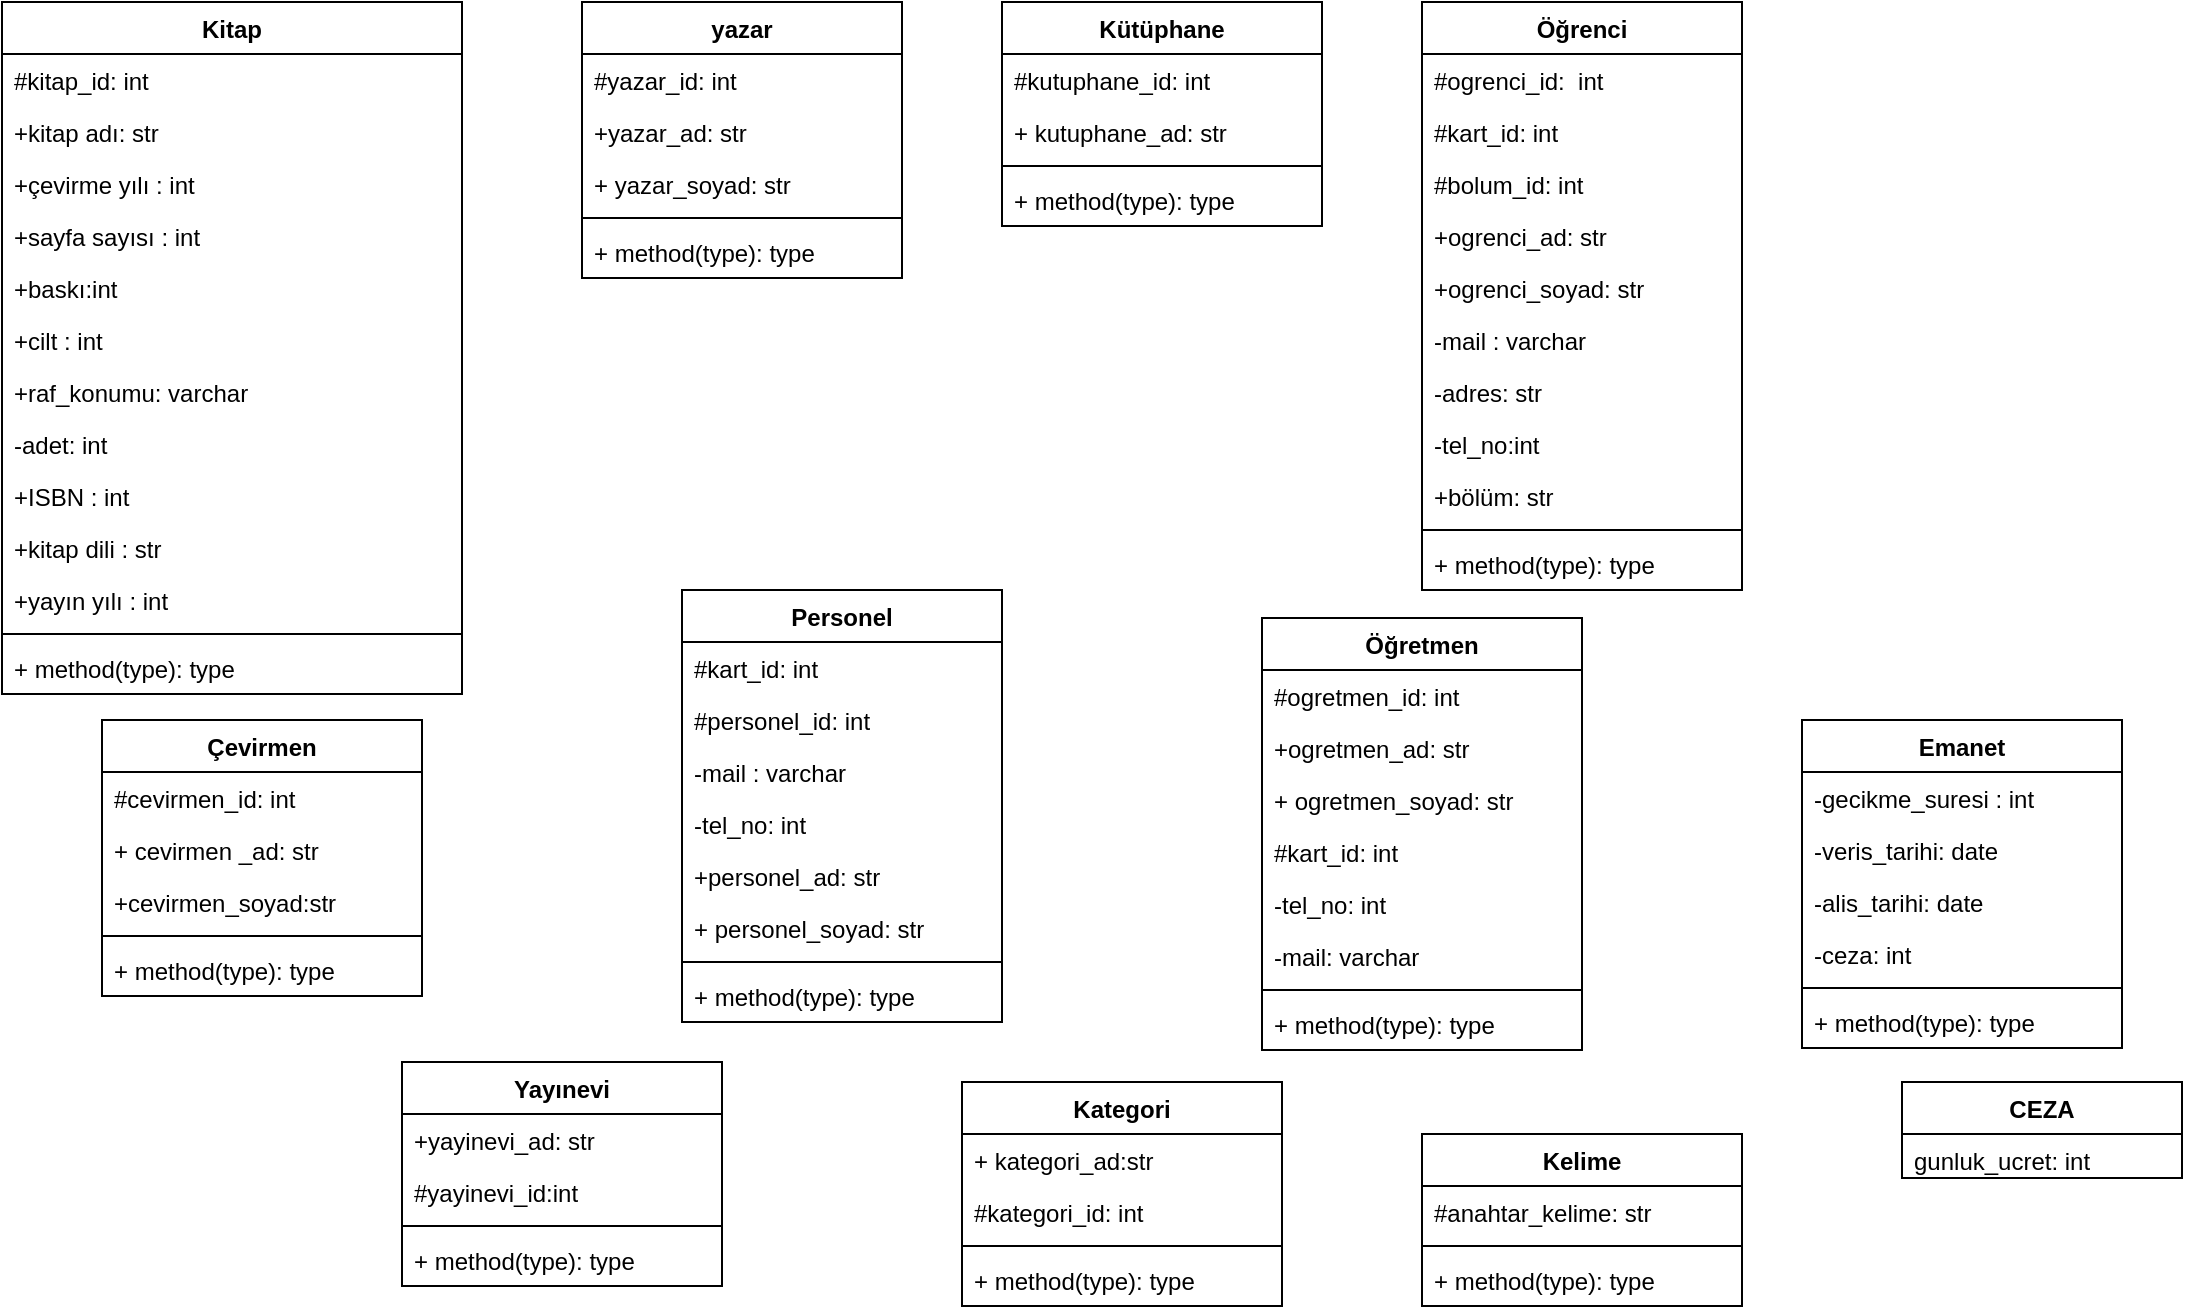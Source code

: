 <mxfile version="17.2.1" type="device"><diagram id="C5RBs43oDa-KdzZeNtuy" name="Page-1"><mxGraphModel dx="1185" dy="714" grid="1" gridSize="10" guides="1" tooltips="1" connect="1" arrows="1" fold="1" page="1" pageScale="1" pageWidth="1920" pageHeight="1200" math="0" shadow="0"><root><mxCell id="WIyWlLk6GJQsqaUBKTNV-0"/><mxCell id="WIyWlLk6GJQsqaUBKTNV-1" parent="WIyWlLk6GJQsqaUBKTNV-0"/><mxCell id="hGN2QJU3BA1xTsvOz-jd-17" value="Kitap" style="swimlane;fontStyle=1;align=center;verticalAlign=top;childLayout=stackLayout;horizontal=1;startSize=26;horizontalStack=0;resizeParent=1;resizeParentMax=0;resizeLast=0;collapsible=1;marginBottom=0;" vertex="1" parent="WIyWlLk6GJQsqaUBKTNV-1"><mxGeometry x="620" y="400" width="230" height="346" as="geometry"/></mxCell><mxCell id="hGN2QJU3BA1xTsvOz-jd-22" value="#kitap_id: int" style="text;strokeColor=none;fillColor=none;align=left;verticalAlign=top;spacingLeft=4;spacingRight=4;overflow=hidden;rotatable=0;points=[[0,0.5],[1,0.5]];portConstraint=eastwest;" vertex="1" parent="hGN2QJU3BA1xTsvOz-jd-17"><mxGeometry y="26" width="230" height="26" as="geometry"/></mxCell><mxCell id="hGN2QJU3BA1xTsvOz-jd-26" value="+kitap adı: str" style="text;strokeColor=none;fillColor=none;align=left;verticalAlign=top;spacingLeft=4;spacingRight=4;overflow=hidden;rotatable=0;points=[[0,0.5],[1,0.5]];portConstraint=eastwest;" vertex="1" parent="hGN2QJU3BA1xTsvOz-jd-17"><mxGeometry y="52" width="230" height="26" as="geometry"/></mxCell><mxCell id="hGN2QJU3BA1xTsvOz-jd-30" value="+çevirme yılı : int" style="text;strokeColor=none;fillColor=none;align=left;verticalAlign=top;spacingLeft=4;spacingRight=4;overflow=hidden;rotatable=0;points=[[0,0.5],[1,0.5]];portConstraint=eastwest;" vertex="1" parent="hGN2QJU3BA1xTsvOz-jd-17"><mxGeometry y="78" width="230" height="26" as="geometry"/></mxCell><mxCell id="hGN2QJU3BA1xTsvOz-jd-33" value="+sayfa sayısı : int" style="text;strokeColor=none;fillColor=none;align=left;verticalAlign=top;spacingLeft=4;spacingRight=4;overflow=hidden;rotatable=0;points=[[0,0.5],[1,0.5]];portConstraint=eastwest;" vertex="1" parent="hGN2QJU3BA1xTsvOz-jd-17"><mxGeometry y="104" width="230" height="26" as="geometry"/></mxCell><mxCell id="hGN2QJU3BA1xTsvOz-jd-32" value="+baskı:int" style="text;strokeColor=none;fillColor=none;align=left;verticalAlign=top;spacingLeft=4;spacingRight=4;overflow=hidden;rotatable=0;points=[[0,0.5],[1,0.5]];portConstraint=eastwest;" vertex="1" parent="hGN2QJU3BA1xTsvOz-jd-17"><mxGeometry y="130" width="230" height="26" as="geometry"/></mxCell><mxCell id="hGN2QJU3BA1xTsvOz-jd-31" value="+cilt : int" style="text;strokeColor=none;fillColor=none;align=left;verticalAlign=top;spacingLeft=4;spacingRight=4;overflow=hidden;rotatable=0;points=[[0,0.5],[1,0.5]];portConstraint=eastwest;" vertex="1" parent="hGN2QJU3BA1xTsvOz-jd-17"><mxGeometry y="156" width="230" height="26" as="geometry"/></mxCell><mxCell id="hGN2QJU3BA1xTsvOz-jd-122" value="+raf_konumu: varchar" style="text;strokeColor=none;fillColor=none;align=left;verticalAlign=top;spacingLeft=4;spacingRight=4;overflow=hidden;rotatable=0;points=[[0,0.5],[1,0.5]];portConstraint=eastwest;" vertex="1" parent="hGN2QJU3BA1xTsvOz-jd-17"><mxGeometry y="182" width="230" height="26" as="geometry"/></mxCell><mxCell id="hGN2QJU3BA1xTsvOz-jd-123" value="-adet: int&#10;" style="text;strokeColor=none;fillColor=none;align=left;verticalAlign=top;spacingLeft=4;spacingRight=4;overflow=hidden;rotatable=0;points=[[0,0.5],[1,0.5]];portConstraint=eastwest;" vertex="1" parent="hGN2QJU3BA1xTsvOz-jd-17"><mxGeometry y="208" width="230" height="26" as="geometry"/></mxCell><mxCell id="hGN2QJU3BA1xTsvOz-jd-29" value="+ISBN : int" style="text;strokeColor=none;fillColor=none;align=left;verticalAlign=top;spacingLeft=4;spacingRight=4;overflow=hidden;rotatable=0;points=[[0,0.5],[1,0.5]];portConstraint=eastwest;" vertex="1" parent="hGN2QJU3BA1xTsvOz-jd-17"><mxGeometry y="234" width="230" height="26" as="geometry"/></mxCell><mxCell id="hGN2QJU3BA1xTsvOz-jd-35" value="+kitap dili : str" style="text;strokeColor=none;fillColor=none;align=left;verticalAlign=top;spacingLeft=4;spacingRight=4;overflow=hidden;rotatable=0;points=[[0,0.5],[1,0.5]];portConstraint=eastwest;" vertex="1" parent="hGN2QJU3BA1xTsvOz-jd-17"><mxGeometry y="260" width="230" height="26" as="geometry"/></mxCell><mxCell id="hGN2QJU3BA1xTsvOz-jd-34" value="+yayın yılı : int" style="text;strokeColor=none;fillColor=none;align=left;verticalAlign=top;spacingLeft=4;spacingRight=4;overflow=hidden;rotatable=0;points=[[0,0.5],[1,0.5]];portConstraint=eastwest;" vertex="1" parent="hGN2QJU3BA1xTsvOz-jd-17"><mxGeometry y="286" width="230" height="26" as="geometry"/></mxCell><mxCell id="hGN2QJU3BA1xTsvOz-jd-19" value="" style="line;strokeWidth=1;fillColor=none;align=left;verticalAlign=middle;spacingTop=-1;spacingLeft=3;spacingRight=3;rotatable=0;labelPosition=right;points=[];portConstraint=eastwest;" vertex="1" parent="hGN2QJU3BA1xTsvOz-jd-17"><mxGeometry y="312" width="230" height="8" as="geometry"/></mxCell><mxCell id="hGN2QJU3BA1xTsvOz-jd-20" value="+ method(type): type" style="text;strokeColor=none;fillColor=none;align=left;verticalAlign=top;spacingLeft=4;spacingRight=4;overflow=hidden;rotatable=0;points=[[0,0.5],[1,0.5]];portConstraint=eastwest;" vertex="1" parent="hGN2QJU3BA1xTsvOz-jd-17"><mxGeometry y="320" width="230" height="26" as="geometry"/></mxCell><mxCell id="hGN2QJU3BA1xTsvOz-jd-41" value="yazar" style="swimlane;fontStyle=1;align=center;verticalAlign=top;childLayout=stackLayout;horizontal=1;startSize=26;horizontalStack=0;resizeParent=1;resizeParentMax=0;resizeLast=0;collapsible=1;marginBottom=0;" vertex="1" parent="WIyWlLk6GJQsqaUBKTNV-1"><mxGeometry x="910" y="400" width="160" height="138" as="geometry"/></mxCell><mxCell id="hGN2QJU3BA1xTsvOz-jd-42" value="#yazar_id: int" style="text;strokeColor=none;fillColor=none;align=left;verticalAlign=top;spacingLeft=4;spacingRight=4;overflow=hidden;rotatable=0;points=[[0,0.5],[1,0.5]];portConstraint=eastwest;" vertex="1" parent="hGN2QJU3BA1xTsvOz-jd-41"><mxGeometry y="26" width="160" height="26" as="geometry"/></mxCell><mxCell id="hGN2QJU3BA1xTsvOz-jd-45" value="+yazar_ad: str" style="text;strokeColor=none;fillColor=none;align=left;verticalAlign=top;spacingLeft=4;spacingRight=4;overflow=hidden;rotatable=0;points=[[0,0.5],[1,0.5]];portConstraint=eastwest;" vertex="1" parent="hGN2QJU3BA1xTsvOz-jd-41"><mxGeometry y="52" width="160" height="26" as="geometry"/></mxCell><mxCell id="hGN2QJU3BA1xTsvOz-jd-46" value="+ yazar_soyad: str" style="text;strokeColor=none;fillColor=none;align=left;verticalAlign=top;spacingLeft=4;spacingRight=4;overflow=hidden;rotatable=0;points=[[0,0.5],[1,0.5]];portConstraint=eastwest;" vertex="1" parent="hGN2QJU3BA1xTsvOz-jd-41"><mxGeometry y="78" width="160" height="26" as="geometry"/></mxCell><mxCell id="hGN2QJU3BA1xTsvOz-jd-43" value="" style="line;strokeWidth=1;fillColor=none;align=left;verticalAlign=middle;spacingTop=-1;spacingLeft=3;spacingRight=3;rotatable=0;labelPosition=right;points=[];portConstraint=eastwest;" vertex="1" parent="hGN2QJU3BA1xTsvOz-jd-41"><mxGeometry y="104" width="160" height="8" as="geometry"/></mxCell><mxCell id="hGN2QJU3BA1xTsvOz-jd-44" value="+ method(type): type" style="text;strokeColor=none;fillColor=none;align=left;verticalAlign=top;spacingLeft=4;spacingRight=4;overflow=hidden;rotatable=0;points=[[0,0.5],[1,0.5]];portConstraint=eastwest;" vertex="1" parent="hGN2QJU3BA1xTsvOz-jd-41"><mxGeometry y="112" width="160" height="26" as="geometry"/></mxCell><mxCell id="hGN2QJU3BA1xTsvOz-jd-48" value="Kütüphane" style="swimlane;fontStyle=1;align=center;verticalAlign=top;childLayout=stackLayout;horizontal=1;startSize=26;horizontalStack=0;resizeParent=1;resizeParentMax=0;resizeLast=0;collapsible=1;marginBottom=0;" vertex="1" parent="WIyWlLk6GJQsqaUBKTNV-1"><mxGeometry x="1120" y="400" width="160" height="112" as="geometry"/></mxCell><mxCell id="hGN2QJU3BA1xTsvOz-jd-49" value="#kutuphane_id: int" style="text;strokeColor=none;fillColor=none;align=left;verticalAlign=top;spacingLeft=4;spacingRight=4;overflow=hidden;rotatable=0;points=[[0,0.5],[1,0.5]];portConstraint=eastwest;" vertex="1" parent="hGN2QJU3BA1xTsvOz-jd-48"><mxGeometry y="26" width="160" height="26" as="geometry"/></mxCell><mxCell id="hGN2QJU3BA1xTsvOz-jd-52" value="+ kutuphane_ad: str" style="text;strokeColor=none;fillColor=none;align=left;verticalAlign=top;spacingLeft=4;spacingRight=4;overflow=hidden;rotatable=0;points=[[0,0.5],[1,0.5]];portConstraint=eastwest;" vertex="1" parent="hGN2QJU3BA1xTsvOz-jd-48"><mxGeometry y="52" width="160" height="26" as="geometry"/></mxCell><mxCell id="hGN2QJU3BA1xTsvOz-jd-50" value="" style="line;strokeWidth=1;fillColor=none;align=left;verticalAlign=middle;spacingTop=-1;spacingLeft=3;spacingRight=3;rotatable=0;labelPosition=right;points=[];portConstraint=eastwest;" vertex="1" parent="hGN2QJU3BA1xTsvOz-jd-48"><mxGeometry y="78" width="160" height="8" as="geometry"/></mxCell><mxCell id="hGN2QJU3BA1xTsvOz-jd-51" value="+ method(type): type" style="text;strokeColor=none;fillColor=none;align=left;verticalAlign=top;spacingLeft=4;spacingRight=4;overflow=hidden;rotatable=0;points=[[0,0.5],[1,0.5]];portConstraint=eastwest;" vertex="1" parent="hGN2QJU3BA1xTsvOz-jd-48"><mxGeometry y="86" width="160" height="26" as="geometry"/></mxCell><mxCell id="hGN2QJU3BA1xTsvOz-jd-53" value="Öğrenci" style="swimlane;fontStyle=1;align=center;verticalAlign=top;childLayout=stackLayout;horizontal=1;startSize=26;horizontalStack=0;resizeParent=1;resizeParentMax=0;resizeLast=0;collapsible=1;marginBottom=0;" vertex="1" parent="WIyWlLk6GJQsqaUBKTNV-1"><mxGeometry x="1330" y="400" width="160" height="294" as="geometry"/></mxCell><mxCell id="hGN2QJU3BA1xTsvOz-jd-54" value="#ogrenci_id:  int" style="text;strokeColor=none;fillColor=none;align=left;verticalAlign=top;spacingLeft=4;spacingRight=4;overflow=hidden;rotatable=0;points=[[0,0.5],[1,0.5]];portConstraint=eastwest;" vertex="1" parent="hGN2QJU3BA1xTsvOz-jd-53"><mxGeometry y="26" width="160" height="26" as="geometry"/></mxCell><mxCell id="hGN2QJU3BA1xTsvOz-jd-57" value="#kart_id: int" style="text;strokeColor=none;fillColor=none;align=left;verticalAlign=top;spacingLeft=4;spacingRight=4;overflow=hidden;rotatable=0;points=[[0,0.5],[1,0.5]];portConstraint=eastwest;" vertex="1" parent="hGN2QJU3BA1xTsvOz-jd-53"><mxGeometry y="52" width="160" height="26" as="geometry"/></mxCell><mxCell id="hGN2QJU3BA1xTsvOz-jd-121" value="#bolum_id: int" style="text;strokeColor=none;fillColor=none;align=left;verticalAlign=top;spacingLeft=4;spacingRight=4;overflow=hidden;rotatable=0;points=[[0,0.5],[1,0.5]];portConstraint=eastwest;" vertex="1" parent="hGN2QJU3BA1xTsvOz-jd-53"><mxGeometry y="78" width="160" height="26" as="geometry"/></mxCell><mxCell id="hGN2QJU3BA1xTsvOz-jd-64" value="+ogrenci_ad: str" style="text;strokeColor=none;fillColor=none;align=left;verticalAlign=top;spacingLeft=4;spacingRight=4;overflow=hidden;rotatable=0;points=[[0,0.5],[1,0.5]];portConstraint=eastwest;" vertex="1" parent="hGN2QJU3BA1xTsvOz-jd-53"><mxGeometry y="104" width="160" height="26" as="geometry"/></mxCell><mxCell id="hGN2QJU3BA1xTsvOz-jd-63" value="+ogrenci_soyad: str" style="text;strokeColor=none;fillColor=none;align=left;verticalAlign=top;spacingLeft=4;spacingRight=4;overflow=hidden;rotatable=0;points=[[0,0.5],[1,0.5]];portConstraint=eastwest;" vertex="1" parent="hGN2QJU3BA1xTsvOz-jd-53"><mxGeometry y="130" width="160" height="26" as="geometry"/></mxCell><mxCell id="hGN2QJU3BA1xTsvOz-jd-65" value="-mail : varchar" style="text;strokeColor=none;fillColor=none;align=left;verticalAlign=top;spacingLeft=4;spacingRight=4;overflow=hidden;rotatable=0;points=[[0,0.5],[1,0.5]];portConstraint=eastwest;" vertex="1" parent="hGN2QJU3BA1xTsvOz-jd-53"><mxGeometry y="156" width="160" height="26" as="geometry"/></mxCell><mxCell id="hGN2QJU3BA1xTsvOz-jd-60" value="-adres: str" style="text;strokeColor=none;fillColor=none;align=left;verticalAlign=top;spacingLeft=4;spacingRight=4;overflow=hidden;rotatable=0;points=[[0,0.5],[1,0.5]];portConstraint=eastwest;" vertex="1" parent="hGN2QJU3BA1xTsvOz-jd-53"><mxGeometry y="182" width="160" height="26" as="geometry"/></mxCell><mxCell id="hGN2QJU3BA1xTsvOz-jd-58" value="-tel_no:int" style="text;strokeColor=none;fillColor=none;align=left;verticalAlign=top;spacingLeft=4;spacingRight=4;overflow=hidden;rotatable=0;points=[[0,0.5],[1,0.5]];portConstraint=eastwest;" vertex="1" parent="hGN2QJU3BA1xTsvOz-jd-53"><mxGeometry y="208" width="160" height="26" as="geometry"/></mxCell><mxCell id="hGN2QJU3BA1xTsvOz-jd-59" value="+bölüm: str" style="text;strokeColor=none;fillColor=none;align=left;verticalAlign=top;spacingLeft=4;spacingRight=4;overflow=hidden;rotatable=0;points=[[0,0.5],[1,0.5]];portConstraint=eastwest;" vertex="1" parent="hGN2QJU3BA1xTsvOz-jd-53"><mxGeometry y="234" width="160" height="26" as="geometry"/></mxCell><mxCell id="hGN2QJU3BA1xTsvOz-jd-55" value="" style="line;strokeWidth=1;fillColor=none;align=left;verticalAlign=middle;spacingTop=-1;spacingLeft=3;spacingRight=3;rotatable=0;labelPosition=right;points=[];portConstraint=eastwest;" vertex="1" parent="hGN2QJU3BA1xTsvOz-jd-53"><mxGeometry y="260" width="160" height="8" as="geometry"/></mxCell><mxCell id="hGN2QJU3BA1xTsvOz-jd-56" value="+ method(type): type" style="text;strokeColor=none;fillColor=none;align=left;verticalAlign=top;spacingLeft=4;spacingRight=4;overflow=hidden;rotatable=0;points=[[0,0.5],[1,0.5]];portConstraint=eastwest;" vertex="1" parent="hGN2QJU3BA1xTsvOz-jd-53"><mxGeometry y="268" width="160" height="26" as="geometry"/></mxCell><mxCell id="hGN2QJU3BA1xTsvOz-jd-66" value="Personel" style="swimlane;fontStyle=1;align=center;verticalAlign=top;childLayout=stackLayout;horizontal=1;startSize=26;horizontalStack=0;resizeParent=1;resizeParentMax=0;resizeLast=0;collapsible=1;marginBottom=0;" vertex="1" parent="WIyWlLk6GJQsqaUBKTNV-1"><mxGeometry x="960" y="694" width="160" height="216" as="geometry"/></mxCell><mxCell id="hGN2QJU3BA1xTsvOz-jd-67" value="#kart_id: int" style="text;strokeColor=none;fillColor=none;align=left;verticalAlign=top;spacingLeft=4;spacingRight=4;overflow=hidden;rotatable=0;points=[[0,0.5],[1,0.5]];portConstraint=eastwest;" vertex="1" parent="hGN2QJU3BA1xTsvOz-jd-66"><mxGeometry y="26" width="160" height="26" as="geometry"/></mxCell><mxCell id="hGN2QJU3BA1xTsvOz-jd-74" value="#personel_id: int" style="text;strokeColor=none;fillColor=none;align=left;verticalAlign=top;spacingLeft=4;spacingRight=4;overflow=hidden;rotatable=0;points=[[0,0.5],[1,0.5]];portConstraint=eastwest;" vertex="1" parent="hGN2QJU3BA1xTsvOz-jd-66"><mxGeometry y="52" width="160" height="26" as="geometry"/></mxCell><mxCell id="hGN2QJU3BA1xTsvOz-jd-70" value="-mail : varchar" style="text;strokeColor=none;fillColor=none;align=left;verticalAlign=top;spacingLeft=4;spacingRight=4;overflow=hidden;rotatable=0;points=[[0,0.5],[1,0.5]];portConstraint=eastwest;" vertex="1" parent="hGN2QJU3BA1xTsvOz-jd-66"><mxGeometry y="78" width="160" height="26" as="geometry"/></mxCell><mxCell id="hGN2QJU3BA1xTsvOz-jd-71" value="-tel_no: int" style="text;strokeColor=none;fillColor=none;align=left;verticalAlign=top;spacingLeft=4;spacingRight=4;overflow=hidden;rotatable=0;points=[[0,0.5],[1,0.5]];portConstraint=eastwest;" vertex="1" parent="hGN2QJU3BA1xTsvOz-jd-66"><mxGeometry y="104" width="160" height="26" as="geometry"/></mxCell><mxCell id="hGN2QJU3BA1xTsvOz-jd-72" value="+personel_ad: str" style="text;strokeColor=none;fillColor=none;align=left;verticalAlign=top;spacingLeft=4;spacingRight=4;overflow=hidden;rotatable=0;points=[[0,0.5],[1,0.5]];portConstraint=eastwest;" vertex="1" parent="hGN2QJU3BA1xTsvOz-jd-66"><mxGeometry y="130" width="160" height="26" as="geometry"/></mxCell><mxCell id="hGN2QJU3BA1xTsvOz-jd-73" value="+ personel_soyad: str" style="text;strokeColor=none;fillColor=none;align=left;verticalAlign=top;spacingLeft=4;spacingRight=4;overflow=hidden;rotatable=0;points=[[0,0.5],[1,0.5]];portConstraint=eastwest;" vertex="1" parent="hGN2QJU3BA1xTsvOz-jd-66"><mxGeometry y="156" width="160" height="26" as="geometry"/></mxCell><mxCell id="hGN2QJU3BA1xTsvOz-jd-68" value="" style="line;strokeWidth=1;fillColor=none;align=left;verticalAlign=middle;spacingTop=-1;spacingLeft=3;spacingRight=3;rotatable=0;labelPosition=right;points=[];portConstraint=eastwest;" vertex="1" parent="hGN2QJU3BA1xTsvOz-jd-66"><mxGeometry y="182" width="160" height="8" as="geometry"/></mxCell><mxCell id="hGN2QJU3BA1xTsvOz-jd-69" value="+ method(type): type" style="text;strokeColor=none;fillColor=none;align=left;verticalAlign=top;spacingLeft=4;spacingRight=4;overflow=hidden;rotatable=0;points=[[0,0.5],[1,0.5]];portConstraint=eastwest;" vertex="1" parent="hGN2QJU3BA1xTsvOz-jd-66"><mxGeometry y="190" width="160" height="26" as="geometry"/></mxCell><mxCell id="hGN2QJU3BA1xTsvOz-jd-75" value="Öğretmen" style="swimlane;fontStyle=1;align=center;verticalAlign=top;childLayout=stackLayout;horizontal=1;startSize=26;horizontalStack=0;resizeParent=1;resizeParentMax=0;resizeLast=0;collapsible=1;marginBottom=0;" vertex="1" parent="WIyWlLk6GJQsqaUBKTNV-1"><mxGeometry x="1250" y="708" width="160" height="216" as="geometry"/></mxCell><mxCell id="hGN2QJU3BA1xTsvOz-jd-76" value="#ogretmen_id: int" style="text;strokeColor=none;fillColor=none;align=left;verticalAlign=top;spacingLeft=4;spacingRight=4;overflow=hidden;rotatable=0;points=[[0,0.5],[1,0.5]];portConstraint=eastwest;" vertex="1" parent="hGN2QJU3BA1xTsvOz-jd-75"><mxGeometry y="26" width="160" height="26" as="geometry"/></mxCell><mxCell id="hGN2QJU3BA1xTsvOz-jd-79" value="+ogretmen_ad: str" style="text;strokeColor=none;fillColor=none;align=left;verticalAlign=top;spacingLeft=4;spacingRight=4;overflow=hidden;rotatable=0;points=[[0,0.5],[1,0.5]];portConstraint=eastwest;" vertex="1" parent="hGN2QJU3BA1xTsvOz-jd-75"><mxGeometry y="52" width="160" height="26" as="geometry"/></mxCell><mxCell id="hGN2QJU3BA1xTsvOz-jd-80" value="+ ogretmen_soyad: str" style="text;strokeColor=none;fillColor=none;align=left;verticalAlign=top;spacingLeft=4;spacingRight=4;overflow=hidden;rotatable=0;points=[[0,0.5],[1,0.5]];portConstraint=eastwest;" vertex="1" parent="hGN2QJU3BA1xTsvOz-jd-75"><mxGeometry y="78" width="160" height="26" as="geometry"/></mxCell><mxCell id="hGN2QJU3BA1xTsvOz-jd-82" value="#kart_id: int" style="text;strokeColor=none;fillColor=none;align=left;verticalAlign=top;spacingLeft=4;spacingRight=4;overflow=hidden;rotatable=0;points=[[0,0.5],[1,0.5]];portConstraint=eastwest;" vertex="1" parent="hGN2QJU3BA1xTsvOz-jd-75"><mxGeometry y="104" width="160" height="26" as="geometry"/></mxCell><mxCell id="hGN2QJU3BA1xTsvOz-jd-83" value="-tel_no: int" style="text;strokeColor=none;fillColor=none;align=left;verticalAlign=top;spacingLeft=4;spacingRight=4;overflow=hidden;rotatable=0;points=[[0,0.5],[1,0.5]];portConstraint=eastwest;" vertex="1" parent="hGN2QJU3BA1xTsvOz-jd-75"><mxGeometry y="130" width="160" height="26" as="geometry"/></mxCell><mxCell id="hGN2QJU3BA1xTsvOz-jd-81" value="-mail: varchar" style="text;strokeColor=none;fillColor=none;align=left;verticalAlign=top;spacingLeft=4;spacingRight=4;overflow=hidden;rotatable=0;points=[[0,0.5],[1,0.5]];portConstraint=eastwest;" vertex="1" parent="hGN2QJU3BA1xTsvOz-jd-75"><mxGeometry y="156" width="160" height="26" as="geometry"/></mxCell><mxCell id="hGN2QJU3BA1xTsvOz-jd-77" value="" style="line;strokeWidth=1;fillColor=none;align=left;verticalAlign=middle;spacingTop=-1;spacingLeft=3;spacingRight=3;rotatable=0;labelPosition=right;points=[];portConstraint=eastwest;" vertex="1" parent="hGN2QJU3BA1xTsvOz-jd-75"><mxGeometry y="182" width="160" height="8" as="geometry"/></mxCell><mxCell id="hGN2QJU3BA1xTsvOz-jd-78" value="+ method(type): type" style="text;strokeColor=none;fillColor=none;align=left;verticalAlign=top;spacingLeft=4;spacingRight=4;overflow=hidden;rotatable=0;points=[[0,0.5],[1,0.5]];portConstraint=eastwest;" vertex="1" parent="hGN2QJU3BA1xTsvOz-jd-75"><mxGeometry y="190" width="160" height="26" as="geometry"/></mxCell><mxCell id="hGN2QJU3BA1xTsvOz-jd-84" value="Çevirmen" style="swimlane;fontStyle=1;align=center;verticalAlign=top;childLayout=stackLayout;horizontal=1;startSize=26;horizontalStack=0;resizeParent=1;resizeParentMax=0;resizeLast=0;collapsible=1;marginBottom=0;" vertex="1" parent="WIyWlLk6GJQsqaUBKTNV-1"><mxGeometry x="670" y="759" width="160" height="138" as="geometry"/></mxCell><mxCell id="hGN2QJU3BA1xTsvOz-jd-85" value="#cevirmen_id: int" style="text;strokeColor=none;fillColor=none;align=left;verticalAlign=top;spacingLeft=4;spacingRight=4;overflow=hidden;rotatable=0;points=[[0,0.5],[1,0.5]];portConstraint=eastwest;" vertex="1" parent="hGN2QJU3BA1xTsvOz-jd-84"><mxGeometry y="26" width="160" height="26" as="geometry"/></mxCell><mxCell id="hGN2QJU3BA1xTsvOz-jd-90" value="+ cevirmen _ad: str" style="text;strokeColor=none;fillColor=none;align=left;verticalAlign=top;spacingLeft=4;spacingRight=4;overflow=hidden;rotatable=0;points=[[0,0.5],[1,0.5]];portConstraint=eastwest;fontStyle=0" vertex="1" parent="hGN2QJU3BA1xTsvOz-jd-84"><mxGeometry y="52" width="160" height="26" as="geometry"/></mxCell><mxCell id="hGN2QJU3BA1xTsvOz-jd-91" value="+cevirmen_soyad:str" style="text;strokeColor=none;fillColor=none;align=left;verticalAlign=top;spacingLeft=4;spacingRight=4;overflow=hidden;rotatable=0;points=[[0,0.5],[1,0.5]];portConstraint=eastwest;" vertex="1" parent="hGN2QJU3BA1xTsvOz-jd-84"><mxGeometry y="78" width="160" height="26" as="geometry"/></mxCell><mxCell id="hGN2QJU3BA1xTsvOz-jd-86" value="" style="line;strokeWidth=1;fillColor=none;align=left;verticalAlign=middle;spacingTop=-1;spacingLeft=3;spacingRight=3;rotatable=0;labelPosition=right;points=[];portConstraint=eastwest;" vertex="1" parent="hGN2QJU3BA1xTsvOz-jd-84"><mxGeometry y="104" width="160" height="8" as="geometry"/></mxCell><mxCell id="hGN2QJU3BA1xTsvOz-jd-87" value="+ method(type): type" style="text;strokeColor=none;fillColor=none;align=left;verticalAlign=top;spacingLeft=4;spacingRight=4;overflow=hidden;rotatable=0;points=[[0,0.5],[1,0.5]];portConstraint=eastwest;" vertex="1" parent="hGN2QJU3BA1xTsvOz-jd-84"><mxGeometry y="112" width="160" height="26" as="geometry"/></mxCell><mxCell id="hGN2QJU3BA1xTsvOz-jd-92" value="Yayınevi" style="swimlane;fontStyle=1;align=center;verticalAlign=top;childLayout=stackLayout;horizontal=1;startSize=26;horizontalStack=0;resizeParent=1;resizeParentMax=0;resizeLast=0;collapsible=1;marginBottom=0;" vertex="1" parent="WIyWlLk6GJQsqaUBKTNV-1"><mxGeometry x="820" y="930" width="160" height="112" as="geometry"/></mxCell><mxCell id="hGN2QJU3BA1xTsvOz-jd-96" value="+yayinevi_ad: str" style="text;strokeColor=none;fillColor=none;align=left;verticalAlign=top;spacingLeft=4;spacingRight=4;overflow=hidden;rotatable=0;points=[[0,0.5],[1,0.5]];portConstraint=eastwest;" vertex="1" parent="hGN2QJU3BA1xTsvOz-jd-92"><mxGeometry y="26" width="160" height="26" as="geometry"/></mxCell><mxCell id="hGN2QJU3BA1xTsvOz-jd-93" value="#yayinevi_id:int" style="text;strokeColor=none;fillColor=none;align=left;verticalAlign=top;spacingLeft=4;spacingRight=4;overflow=hidden;rotatable=0;points=[[0,0.5],[1,0.5]];portConstraint=eastwest;" vertex="1" parent="hGN2QJU3BA1xTsvOz-jd-92"><mxGeometry y="52" width="160" height="26" as="geometry"/></mxCell><mxCell id="hGN2QJU3BA1xTsvOz-jd-94" value="" style="line;strokeWidth=1;fillColor=none;align=left;verticalAlign=middle;spacingTop=-1;spacingLeft=3;spacingRight=3;rotatable=0;labelPosition=right;points=[];portConstraint=eastwest;" vertex="1" parent="hGN2QJU3BA1xTsvOz-jd-92"><mxGeometry y="78" width="160" height="8" as="geometry"/></mxCell><mxCell id="hGN2QJU3BA1xTsvOz-jd-95" value="+ method(type): type" style="text;strokeColor=none;fillColor=none;align=left;verticalAlign=top;spacingLeft=4;spacingRight=4;overflow=hidden;rotatable=0;points=[[0,0.5],[1,0.5]];portConstraint=eastwest;" vertex="1" parent="hGN2QJU3BA1xTsvOz-jd-92"><mxGeometry y="86" width="160" height="26" as="geometry"/></mxCell><mxCell id="hGN2QJU3BA1xTsvOz-jd-97" value="Kategori" style="swimlane;fontStyle=1;align=center;verticalAlign=top;childLayout=stackLayout;horizontal=1;startSize=26;horizontalStack=0;resizeParent=1;resizeParentMax=0;resizeLast=0;collapsible=1;marginBottom=0;" vertex="1" parent="WIyWlLk6GJQsqaUBKTNV-1"><mxGeometry x="1100" y="940" width="160" height="112" as="geometry"/></mxCell><mxCell id="hGN2QJU3BA1xTsvOz-jd-98" value="+ kategori_ad:str" style="text;strokeColor=none;fillColor=none;align=left;verticalAlign=top;spacingLeft=4;spacingRight=4;overflow=hidden;rotatable=0;points=[[0,0.5],[1,0.5]];portConstraint=eastwest;" vertex="1" parent="hGN2QJU3BA1xTsvOz-jd-97"><mxGeometry y="26" width="160" height="26" as="geometry"/></mxCell><mxCell id="hGN2QJU3BA1xTsvOz-jd-101" value="#kategori_id: int" style="text;strokeColor=none;fillColor=none;align=left;verticalAlign=top;spacingLeft=4;spacingRight=4;overflow=hidden;rotatable=0;points=[[0,0.5],[1,0.5]];portConstraint=eastwest;" vertex="1" parent="hGN2QJU3BA1xTsvOz-jd-97"><mxGeometry y="52" width="160" height="26" as="geometry"/></mxCell><mxCell id="hGN2QJU3BA1xTsvOz-jd-99" value="" style="line;strokeWidth=1;fillColor=none;align=left;verticalAlign=middle;spacingTop=-1;spacingLeft=3;spacingRight=3;rotatable=0;labelPosition=right;points=[];portConstraint=eastwest;" vertex="1" parent="hGN2QJU3BA1xTsvOz-jd-97"><mxGeometry y="78" width="160" height="8" as="geometry"/></mxCell><mxCell id="hGN2QJU3BA1xTsvOz-jd-100" value="+ method(type): type" style="text;strokeColor=none;fillColor=none;align=left;verticalAlign=top;spacingLeft=4;spacingRight=4;overflow=hidden;rotatable=0;points=[[0,0.5],[1,0.5]];portConstraint=eastwest;" vertex="1" parent="hGN2QJU3BA1xTsvOz-jd-97"><mxGeometry y="86" width="160" height="26" as="geometry"/></mxCell><mxCell id="hGN2QJU3BA1xTsvOz-jd-102" value="Kelime" style="swimlane;fontStyle=1;align=center;verticalAlign=top;childLayout=stackLayout;horizontal=1;startSize=26;horizontalStack=0;resizeParent=1;resizeParentMax=0;resizeLast=0;collapsible=1;marginBottom=0;" vertex="1" parent="WIyWlLk6GJQsqaUBKTNV-1"><mxGeometry x="1330" y="966" width="160" height="86" as="geometry"/></mxCell><mxCell id="hGN2QJU3BA1xTsvOz-jd-103" value="#anahtar_kelime: str" style="text;strokeColor=none;fillColor=none;align=left;verticalAlign=top;spacingLeft=4;spacingRight=4;overflow=hidden;rotatable=0;points=[[0,0.5],[1,0.5]];portConstraint=eastwest;" vertex="1" parent="hGN2QJU3BA1xTsvOz-jd-102"><mxGeometry y="26" width="160" height="26" as="geometry"/></mxCell><mxCell id="hGN2QJU3BA1xTsvOz-jd-104" value="" style="line;strokeWidth=1;fillColor=none;align=left;verticalAlign=middle;spacingTop=-1;spacingLeft=3;spacingRight=3;rotatable=0;labelPosition=right;points=[];portConstraint=eastwest;" vertex="1" parent="hGN2QJU3BA1xTsvOz-jd-102"><mxGeometry y="52" width="160" height="8" as="geometry"/></mxCell><mxCell id="hGN2QJU3BA1xTsvOz-jd-105" value="+ method(type): type" style="text;strokeColor=none;fillColor=none;align=left;verticalAlign=top;spacingLeft=4;spacingRight=4;overflow=hidden;rotatable=0;points=[[0,0.5],[1,0.5]];portConstraint=eastwest;" vertex="1" parent="hGN2QJU3BA1xTsvOz-jd-102"><mxGeometry y="60" width="160" height="26" as="geometry"/></mxCell><mxCell id="hGN2QJU3BA1xTsvOz-jd-106" value="Emanet" style="swimlane;fontStyle=1;align=center;verticalAlign=top;childLayout=stackLayout;horizontal=1;startSize=26;horizontalStack=0;resizeParent=1;resizeParentMax=0;resizeLast=0;collapsible=1;marginBottom=0;" vertex="1" parent="WIyWlLk6GJQsqaUBKTNV-1"><mxGeometry x="1520" y="759" width="160" height="164" as="geometry"/></mxCell><mxCell id="hGN2QJU3BA1xTsvOz-jd-107" value="-gecikme_suresi : int" style="text;strokeColor=none;fillColor=none;align=left;verticalAlign=top;spacingLeft=4;spacingRight=4;overflow=hidden;rotatable=0;points=[[0,0.5],[1,0.5]];portConstraint=eastwest;" vertex="1" parent="hGN2QJU3BA1xTsvOz-jd-106"><mxGeometry y="26" width="160" height="26" as="geometry"/></mxCell><mxCell id="hGN2QJU3BA1xTsvOz-jd-111" value="-veris_tarihi: date&#10;" style="text;strokeColor=none;fillColor=none;align=left;verticalAlign=top;spacingLeft=4;spacingRight=4;overflow=hidden;rotatable=0;points=[[0,0.5],[1,0.5]];portConstraint=eastwest;" vertex="1" parent="hGN2QJU3BA1xTsvOz-jd-106"><mxGeometry y="52" width="160" height="26" as="geometry"/></mxCell><mxCell id="hGN2QJU3BA1xTsvOz-jd-110" value="-alis_tarihi: date" style="text;strokeColor=none;fillColor=none;align=left;verticalAlign=top;spacingLeft=4;spacingRight=4;overflow=hidden;rotatable=0;points=[[0,0.5],[1,0.5]];portConstraint=eastwest;" vertex="1" parent="hGN2QJU3BA1xTsvOz-jd-106"><mxGeometry y="78" width="160" height="26" as="geometry"/></mxCell><mxCell id="hGN2QJU3BA1xTsvOz-jd-112" value="-ceza: int" style="text;strokeColor=none;fillColor=none;align=left;verticalAlign=top;spacingLeft=4;spacingRight=4;overflow=hidden;rotatable=0;points=[[0,0.5],[1,0.5]];portConstraint=eastwest;" vertex="1" parent="hGN2QJU3BA1xTsvOz-jd-106"><mxGeometry y="104" width="160" height="26" as="geometry"/></mxCell><mxCell id="hGN2QJU3BA1xTsvOz-jd-108" value="" style="line;strokeWidth=1;fillColor=none;align=left;verticalAlign=middle;spacingTop=-1;spacingLeft=3;spacingRight=3;rotatable=0;labelPosition=right;points=[];portConstraint=eastwest;" vertex="1" parent="hGN2QJU3BA1xTsvOz-jd-106"><mxGeometry y="130" width="160" height="8" as="geometry"/></mxCell><mxCell id="hGN2QJU3BA1xTsvOz-jd-109" value="+ method(type): type" style="text;strokeColor=none;fillColor=none;align=left;verticalAlign=top;spacingLeft=4;spacingRight=4;overflow=hidden;rotatable=0;points=[[0,0.5],[1,0.5]];portConstraint=eastwest;" vertex="1" parent="hGN2QJU3BA1xTsvOz-jd-106"><mxGeometry y="138" width="160" height="26" as="geometry"/></mxCell><mxCell id="hGN2QJU3BA1xTsvOz-jd-113" value="CEZA" style="swimlane;fontStyle=1;childLayout=stackLayout;horizontal=1;startSize=26;fillColor=none;horizontalStack=0;resizeParent=1;resizeParentMax=0;resizeLast=0;collapsible=1;marginBottom=0;" vertex="1" parent="WIyWlLk6GJQsqaUBKTNV-1"><mxGeometry x="1570" y="940" width="140" height="48" as="geometry"/></mxCell><mxCell id="hGN2QJU3BA1xTsvOz-jd-115" value="gunluk_ucret: int" style="text;strokeColor=none;fillColor=none;align=left;verticalAlign=top;spacingLeft=4;spacingRight=4;overflow=hidden;rotatable=0;points=[[0,0.5],[1,0.5]];portConstraint=eastwest;" vertex="1" parent="hGN2QJU3BA1xTsvOz-jd-113"><mxGeometry y="26" width="140" height="22" as="geometry"/></mxCell></root></mxGraphModel></diagram></mxfile>